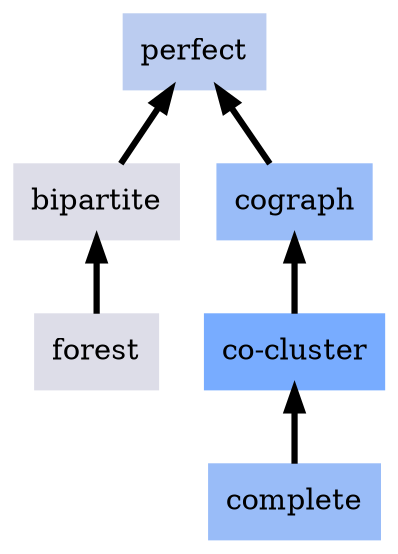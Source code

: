 digraph local_7HR4uV {
	node [color=lightblue2 style=filled]
	margin=0.04 size="6,6"
	rankdir = BT
	"n_9Qd0Mx" [label="cograph" URL="/parameters/html/9Qd0Mx" color="#99bcf8" shape=box]
	"n_RmssrZ" [label="perfect" URL="/parameters/html/RmssrZ" color="#bbccf0" shape=box]
	"n_EhdXNA" [label="complete" URL="/parameters/html/EhdXNA" color="#99bcf8" shape=box]
	"n_JngPPm" [label="forest" URL="/parameters/html/JngPPm" color="#dddde8" shape=box]
	"n_7HR4uV" [label="co-cluster" URL="/parameters/html/7HR4uV" color="#78acff" shape=box]
	"n_cLHJkW" [label="bipartite" URL="/parameters/html/cLHJkW" color="#dddde8" shape=box]
	"n_7HR4uV" -> "n_9Qd0Mx" [label="" decorate=true lblstyle="above, sloped" weight="100" penwidth="3.0"]
	"n_JngPPm" -> "n_cLHJkW" [label="" decorate=true lblstyle="above, sloped" weight="100" penwidth="3.0"]
	"n_cLHJkW" -> "n_RmssrZ" [label="" decorate=true lblstyle="above, sloped" weight="100" penwidth="3.0"]
	"n_EhdXNA" -> "n_7HR4uV" [label="" decorate=true lblstyle="above, sloped" weight="100" penwidth="3.0"]
	"n_9Qd0Mx" -> "n_RmssrZ" [label="" decorate=true lblstyle="above, sloped" weight="100" penwidth="3.0"]
}

